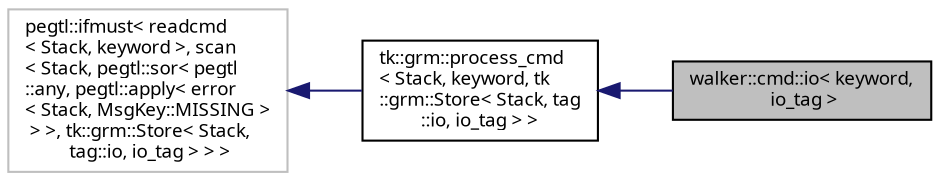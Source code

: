 digraph "walker::cmd::io&lt; keyword, io_tag &gt;"
{
 // INTERACTIVE_SVG=YES
  bgcolor="transparent";
  edge [fontname="sans-serif",fontsize="9",labelfontname="sans-serif",labelfontsize="9"];
  node [fontname="sans-serif",fontsize="9",shape=record];
  rankdir="LR";
  Node1 [label="walker::cmd::io\< keyword,\l io_tag \>",height=0.2,width=0.4,color="black", fillcolor="grey75", style="filled", fontcolor="black"];
  Node2 -> Node1 [dir="back",color="midnightblue",fontsize="9",style="solid",fontname="sans-serif"];
  Node2 [label="tk::grm::process_cmd\l\< Stack, keyword, tk\l::grm::Store\< Stack, tag\l::io, io_tag \> \>",height=0.2,width=0.4,color="black",URL="$structtk_1_1grm_1_1process__cmd.html"];
  Node3 -> Node2 [dir="back",color="midnightblue",fontsize="9",style="solid",fontname="sans-serif"];
  Node3 [label="pegtl::ifmust\< readcmd\l\< Stack, keyword \>, scan\l\< Stack, pegtl::sor\< pegtl\l::any, pegtl::apply\< error\l\< Stack, MsgKey::MISSING \>\l \> \>, tk::grm::Store\< Stack,\l tag::io, io_tag \> \> \>",height=0.2,width=0.4,color="grey75"];
}
